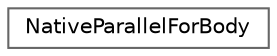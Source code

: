 digraph "类继承关系图"
{
 // LATEX_PDF_SIZE
  bgcolor="transparent";
  edge [fontname=Helvetica,fontsize=10,labelfontname=Helvetica,labelfontsize=10];
  node [fontname=Helvetica,fontsize=10,shape=box,height=0.2,width=0.4];
  rankdir="LR";
  Node0 [id="Node000000",label="NativeParallelForBody",height=0.2,width=0.4,color="grey40", fillcolor="white", style="filled",URL="$struct_native_parallel_for_body.html",tooltip=" "];
}
